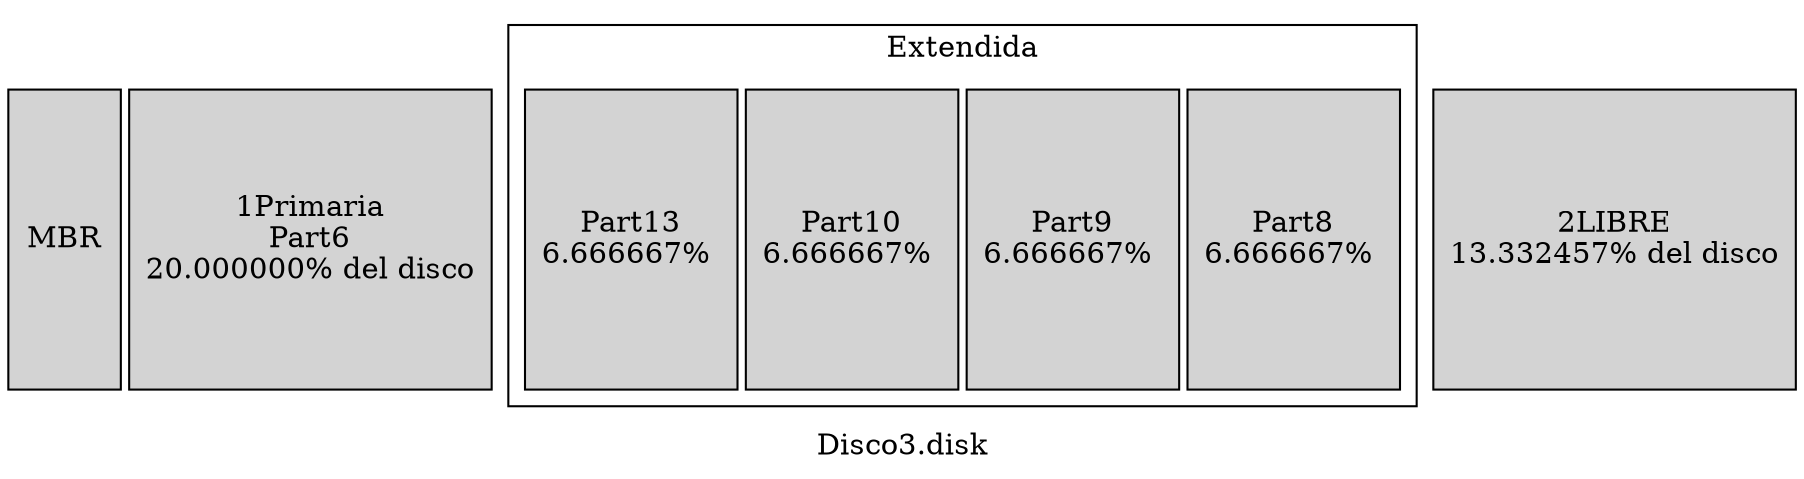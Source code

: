 digraph {
node [shape=rec style=filled height=2];
graph [ nodesep=0.05];
label="Disco3.disk"
MBR
"1Primaria
Part6
20.000000% del disco"
subgraph cluster1{ label="Extendida"
"Part8
6.666667% ""Part9
6.666667% ""Part10
6.666667% ""Part13
6.666667% "}
"2LIBRE
13.332457% del disco"
}
